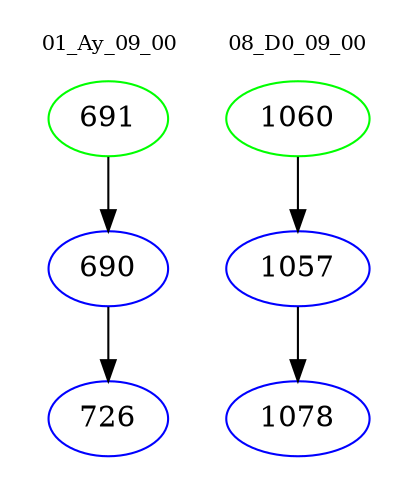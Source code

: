 digraph{
subgraph cluster_0 {
color = white
label = "01_Ay_09_00";
fontsize=10;
T0_691 [label="691", color="green"]
T0_691 -> T0_690 [color="black"]
T0_690 [label="690", color="blue"]
T0_690 -> T0_726 [color="black"]
T0_726 [label="726", color="blue"]
}
subgraph cluster_1 {
color = white
label = "08_D0_09_00";
fontsize=10;
T1_1060 [label="1060", color="green"]
T1_1060 -> T1_1057 [color="black"]
T1_1057 [label="1057", color="blue"]
T1_1057 -> T1_1078 [color="black"]
T1_1078 [label="1078", color="blue"]
}
}
